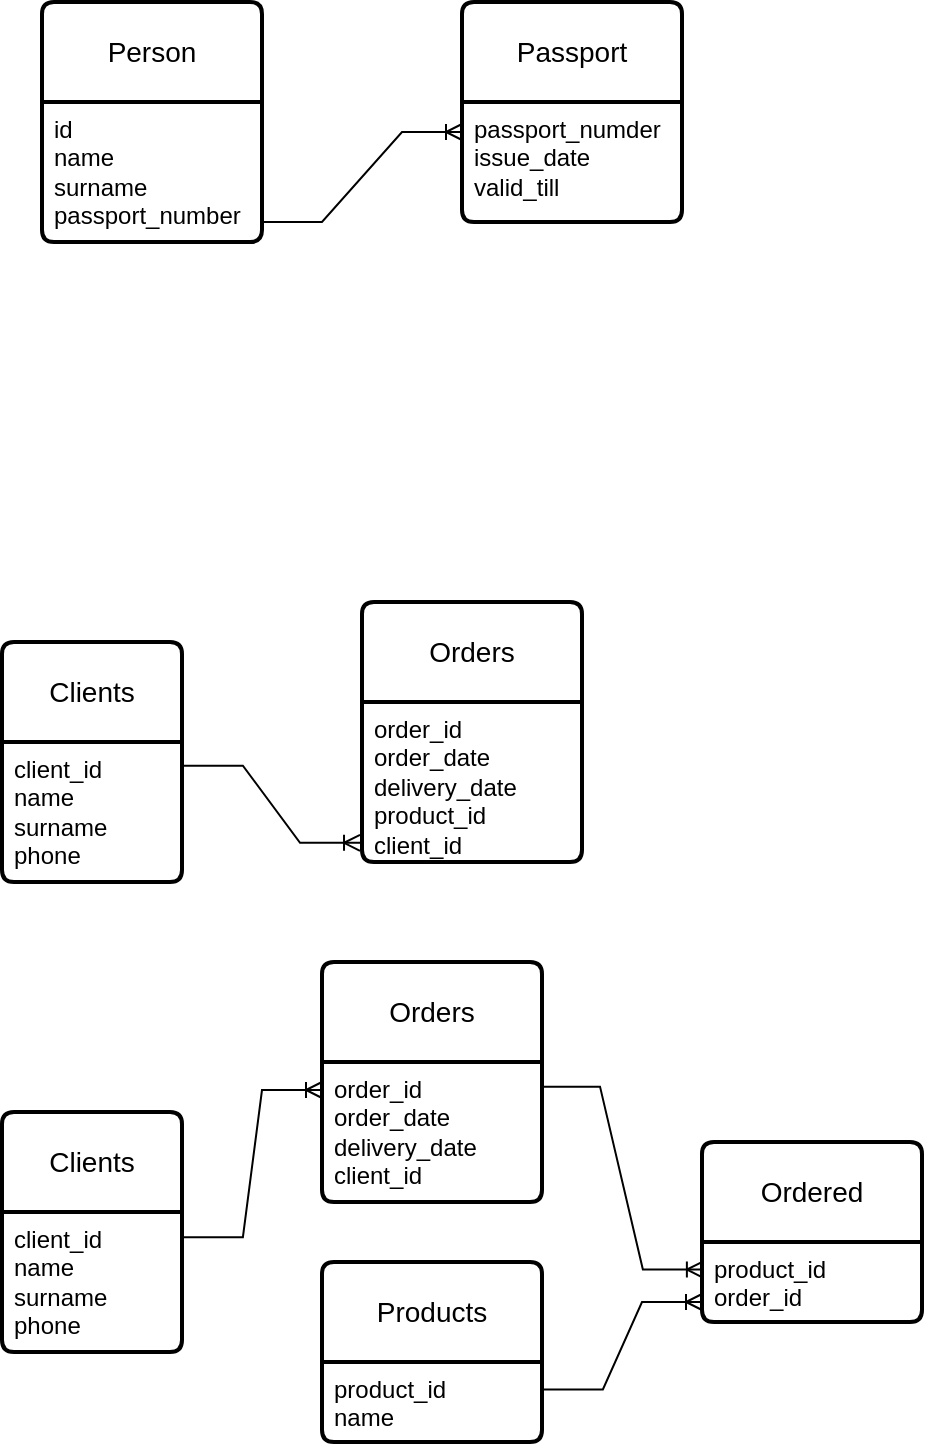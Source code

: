 <mxfile version="21.3.7" type="github">
  <diagram name="Страница 1" id="hX6ctZDO-xxYMzIiYCJp">
    <mxGraphModel dx="1155" dy="633" grid="1" gridSize="10" guides="1" tooltips="1" connect="1" arrows="1" fold="1" page="1" pageScale="1" pageWidth="827" pageHeight="1169" math="0" shadow="0">
      <root>
        <mxCell id="0" />
        <mxCell id="1" parent="0" />
        <mxCell id="cVZhM8GOEquGNyxT58sD-1" value="Passport" style="swimlane;childLayout=stackLayout;horizontal=1;startSize=50;horizontalStack=0;rounded=1;fontSize=14;fontStyle=0;strokeWidth=2;resizeParent=0;resizeLast=1;shadow=0;dashed=0;align=center;arcSize=4;whiteSpace=wrap;html=1;" parent="1" vertex="1">
          <mxGeometry x="260" y="50" width="110" height="110" as="geometry" />
        </mxCell>
        <mxCell id="cVZhM8GOEquGNyxT58sD-2" value="passport_numder&lt;br&gt;issue_date&lt;br&gt;valid_till" style="align=left;strokeColor=none;fillColor=none;spacingLeft=4;fontSize=12;verticalAlign=top;resizable=0;rotatable=0;part=1;html=1;" parent="cVZhM8GOEquGNyxT58sD-1" vertex="1">
          <mxGeometry y="50" width="110" height="60" as="geometry" />
        </mxCell>
        <mxCell id="cVZhM8GOEquGNyxT58sD-3" value="Person" style="swimlane;childLayout=stackLayout;horizontal=1;startSize=50;horizontalStack=0;rounded=1;fontSize=14;fontStyle=0;strokeWidth=2;resizeParent=0;resizeLast=1;shadow=0;dashed=0;align=center;arcSize=4;whiteSpace=wrap;html=1;" parent="1" vertex="1">
          <mxGeometry x="50" y="50" width="110" height="120" as="geometry" />
        </mxCell>
        <mxCell id="cVZhM8GOEquGNyxT58sD-4" value="id&lt;br&gt;name&lt;br&gt;surname&lt;br&gt;passport_number" style="align=left;strokeColor=none;fillColor=none;spacingLeft=4;fontSize=12;verticalAlign=top;resizable=0;rotatable=0;part=1;html=1;" parent="cVZhM8GOEquGNyxT58sD-3" vertex="1">
          <mxGeometry y="50" width="110" height="70" as="geometry" />
        </mxCell>
        <mxCell id="dKdhmhlbLbnjzhvssJ6g-2" value="Orders" style="swimlane;childLayout=stackLayout;horizontal=1;startSize=50;horizontalStack=0;rounded=1;fontSize=14;fontStyle=0;strokeWidth=2;resizeParent=0;resizeLast=1;shadow=0;dashed=0;align=center;arcSize=4;whiteSpace=wrap;html=1;" vertex="1" parent="1">
          <mxGeometry x="210" y="350" width="110" height="130" as="geometry" />
        </mxCell>
        <mxCell id="dKdhmhlbLbnjzhvssJ6g-3" value="order_id&lt;br&gt;order_date&lt;br&gt;delivery_date&lt;br&gt;product_id&lt;br&gt;client_id" style="align=left;strokeColor=none;fillColor=none;spacingLeft=4;fontSize=12;verticalAlign=top;resizable=0;rotatable=0;part=1;html=1;" vertex="1" parent="dKdhmhlbLbnjzhvssJ6g-2">
          <mxGeometry y="50" width="110" height="80" as="geometry" />
        </mxCell>
        <mxCell id="dKdhmhlbLbnjzhvssJ6g-4" value="Clients" style="swimlane;childLayout=stackLayout;horizontal=1;startSize=50;horizontalStack=0;rounded=1;fontSize=14;fontStyle=0;strokeWidth=2;resizeParent=0;resizeLast=1;shadow=0;dashed=0;align=center;arcSize=4;whiteSpace=wrap;html=1;" vertex="1" parent="1">
          <mxGeometry x="30" y="370" width="90" height="120" as="geometry" />
        </mxCell>
        <mxCell id="dKdhmhlbLbnjzhvssJ6g-5" value="client_id&lt;br&gt;name&lt;br&gt;surname&lt;br&gt;phone" style="align=left;strokeColor=none;fillColor=none;spacingLeft=4;fontSize=12;verticalAlign=top;resizable=0;rotatable=0;part=1;html=1;" vertex="1" parent="dKdhmhlbLbnjzhvssJ6g-4">
          <mxGeometry y="50" width="90" height="70" as="geometry" />
        </mxCell>
        <mxCell id="dKdhmhlbLbnjzhvssJ6g-7" value="Products" style="swimlane;childLayout=stackLayout;horizontal=1;startSize=50;horizontalStack=0;rounded=1;fontSize=14;fontStyle=0;strokeWidth=2;resizeParent=0;resizeLast=1;shadow=0;dashed=0;align=center;arcSize=4;whiteSpace=wrap;html=1;" vertex="1" parent="1">
          <mxGeometry x="190" y="680" width="110" height="90" as="geometry" />
        </mxCell>
        <mxCell id="dKdhmhlbLbnjzhvssJ6g-8" value="product_id&lt;br&gt;name" style="align=left;strokeColor=none;fillColor=none;spacingLeft=4;fontSize=12;verticalAlign=top;resizable=0;rotatable=0;part=1;html=1;" vertex="1" parent="dKdhmhlbLbnjzhvssJ6g-7">
          <mxGeometry y="50" width="110" height="40" as="geometry" />
        </mxCell>
        <mxCell id="dKdhmhlbLbnjzhvssJ6g-9" value="Orders" style="swimlane;childLayout=stackLayout;horizontal=1;startSize=50;horizontalStack=0;rounded=1;fontSize=14;fontStyle=0;strokeWidth=2;resizeParent=0;resizeLast=1;shadow=0;dashed=0;align=center;arcSize=4;whiteSpace=wrap;html=1;" vertex="1" parent="1">
          <mxGeometry x="190" y="530" width="110" height="120" as="geometry" />
        </mxCell>
        <mxCell id="dKdhmhlbLbnjzhvssJ6g-10" value="order_id&lt;br&gt;order_date&lt;br&gt;delivery_date&lt;br&gt;client_id" style="align=left;strokeColor=none;fillColor=none;spacingLeft=4;fontSize=12;verticalAlign=top;resizable=0;rotatable=0;part=1;html=1;" vertex="1" parent="dKdhmhlbLbnjzhvssJ6g-9">
          <mxGeometry y="50" width="110" height="70" as="geometry" />
        </mxCell>
        <mxCell id="dKdhmhlbLbnjzhvssJ6g-11" value="Ordered" style="swimlane;childLayout=stackLayout;horizontal=1;startSize=50;horizontalStack=0;rounded=1;fontSize=14;fontStyle=0;strokeWidth=2;resizeParent=0;resizeLast=1;shadow=0;dashed=0;align=center;arcSize=4;whiteSpace=wrap;html=1;" vertex="1" parent="1">
          <mxGeometry x="380" y="620" width="110" height="90" as="geometry" />
        </mxCell>
        <mxCell id="dKdhmhlbLbnjzhvssJ6g-12" value="product_id&lt;br&gt;order_id" style="align=left;strokeColor=none;fillColor=none;spacingLeft=4;fontSize=12;verticalAlign=top;resizable=0;rotatable=0;part=1;html=1;" vertex="1" parent="dKdhmhlbLbnjzhvssJ6g-11">
          <mxGeometry y="50" width="110" height="40" as="geometry" />
        </mxCell>
        <mxCell id="dKdhmhlbLbnjzhvssJ6g-14" value="" style="edgeStyle=entityRelationEdgeStyle;fontSize=12;html=1;endArrow=ERoneToMany;rounded=0;exitX=1.004;exitY=0.344;exitDx=0;exitDy=0;exitPerimeter=0;entryX=0;entryY=0.75;entryDx=0;entryDy=0;" edge="1" parent="1" source="dKdhmhlbLbnjzhvssJ6g-8" target="dKdhmhlbLbnjzhvssJ6g-12">
          <mxGeometry width="100" height="100" relative="1" as="geometry">
            <mxPoint x="280" y="730" as="sourcePoint" />
            <mxPoint x="380" y="630" as="targetPoint" />
          </mxGeometry>
        </mxCell>
        <mxCell id="dKdhmhlbLbnjzhvssJ6g-15" value="" style="edgeStyle=entityRelationEdgeStyle;fontSize=12;html=1;endArrow=ERoneToMany;rounded=0;exitX=0.991;exitY=0.176;exitDx=0;exitDy=0;exitPerimeter=0;entryX=0.004;entryY=0.344;entryDx=0;entryDy=0;entryPerimeter=0;" edge="1" parent="1" source="dKdhmhlbLbnjzhvssJ6g-10" target="dKdhmhlbLbnjzhvssJ6g-12">
          <mxGeometry width="100" height="100" relative="1" as="geometry">
            <mxPoint x="280" y="730" as="sourcePoint" />
            <mxPoint x="380" y="630" as="targetPoint" />
          </mxGeometry>
        </mxCell>
        <mxCell id="dKdhmhlbLbnjzhvssJ6g-16" value="Clients" style="swimlane;childLayout=stackLayout;horizontal=1;startSize=50;horizontalStack=0;rounded=1;fontSize=14;fontStyle=0;strokeWidth=2;resizeParent=0;resizeLast=1;shadow=0;dashed=0;align=center;arcSize=4;whiteSpace=wrap;html=1;" vertex="1" parent="1">
          <mxGeometry x="30" y="605" width="90" height="120" as="geometry" />
        </mxCell>
        <mxCell id="dKdhmhlbLbnjzhvssJ6g-17" value="client_id&lt;br&gt;name&lt;br&gt;surname&lt;br&gt;phone" style="align=left;strokeColor=none;fillColor=none;spacingLeft=4;fontSize=12;verticalAlign=top;resizable=0;rotatable=0;part=1;html=1;" vertex="1" parent="dKdhmhlbLbnjzhvssJ6g-16">
          <mxGeometry y="50" width="90" height="70" as="geometry" />
        </mxCell>
        <mxCell id="dKdhmhlbLbnjzhvssJ6g-18" value="" style="edgeStyle=entityRelationEdgeStyle;fontSize=12;html=1;endArrow=ERoneToMany;rounded=0;exitX=1.005;exitY=0.18;exitDx=0;exitDy=0;exitPerimeter=0;" edge="1" parent="1" source="dKdhmhlbLbnjzhvssJ6g-17">
          <mxGeometry width="100" height="100" relative="1" as="geometry">
            <mxPoint x="100" y="750" as="sourcePoint" />
            <mxPoint x="190" y="594" as="targetPoint" />
          </mxGeometry>
        </mxCell>
        <mxCell id="dKdhmhlbLbnjzhvssJ6g-19" value="" style="edgeStyle=entityRelationEdgeStyle;fontSize=12;html=1;endArrow=ERoneToMany;rounded=0;exitX=1.005;exitY=0.169;exitDx=0;exitDy=0;exitPerimeter=0;entryX=-0.009;entryY=0.88;entryDx=0;entryDy=0;entryPerimeter=0;" edge="1" parent="1" source="dKdhmhlbLbnjzhvssJ6g-5" target="dKdhmhlbLbnjzhvssJ6g-3">
          <mxGeometry width="100" height="100" relative="1" as="geometry">
            <mxPoint x="130" y="514" as="sourcePoint" />
            <mxPoint x="200" y="440" as="targetPoint" />
          </mxGeometry>
        </mxCell>
        <mxCell id="dKdhmhlbLbnjzhvssJ6g-20" value="" style="edgeStyle=entityRelationEdgeStyle;fontSize=12;html=1;endArrow=ERoneToMany;rounded=0;exitX=1;exitY=0.857;exitDx=0;exitDy=0;exitPerimeter=0;entryX=0;entryY=0.25;entryDx=0;entryDy=0;" edge="1" parent="1" source="cVZhM8GOEquGNyxT58sD-4" target="cVZhM8GOEquGNyxT58sD-2">
          <mxGeometry width="100" height="100" relative="1" as="geometry">
            <mxPoint x="170" y="284" as="sourcePoint" />
            <mxPoint x="240" y="210" as="targetPoint" />
          </mxGeometry>
        </mxCell>
      </root>
    </mxGraphModel>
  </diagram>
</mxfile>
